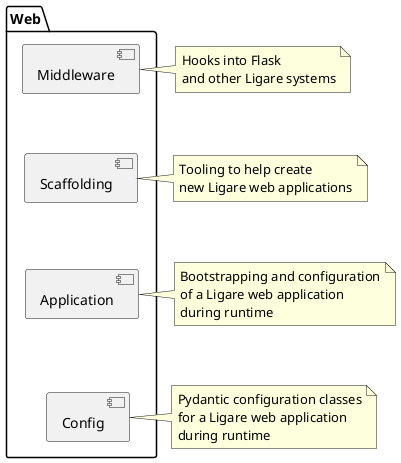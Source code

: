 @startuml
package Web {
    [Middleware] as middleware
    [Scaffolding] as scaffolding
    [Application] as application
    [Config] as config
}

middleware -down[hidden]-> scaffolding
scaffolding -down[hidden]-> application
application -down[hidden]-> config

note right of middleware
    Hooks into Flask
    and other Ligare systems
endnote

note left of scaffolding
    Tooling to help create
    new Ligare web applications
endnote

note left of application
    Bootstrapping and configuration
    of a Ligare web application
    during runtime
endnote

note left of config
    Pydantic configuration classes
    for a Ligare web application
    during runtime
endnote



/'
flask -down[hidden]-> config
config -down[hidden]-> connexion
blueprints -down[hidden]-> identity
identity -down[hidden]-> dependencyinjection

note right of flask
    Minimal API
    framework
endnote
note left of config
    YAML application
    configuration
endnote
note bottom of api
    API endpoint
    management
endnote
note left of identity
    User authentication
    and authorization
endnote
note left of dependencyinjection
    Control and usage of
    runtime dependencies
endnote
'/

@enduml